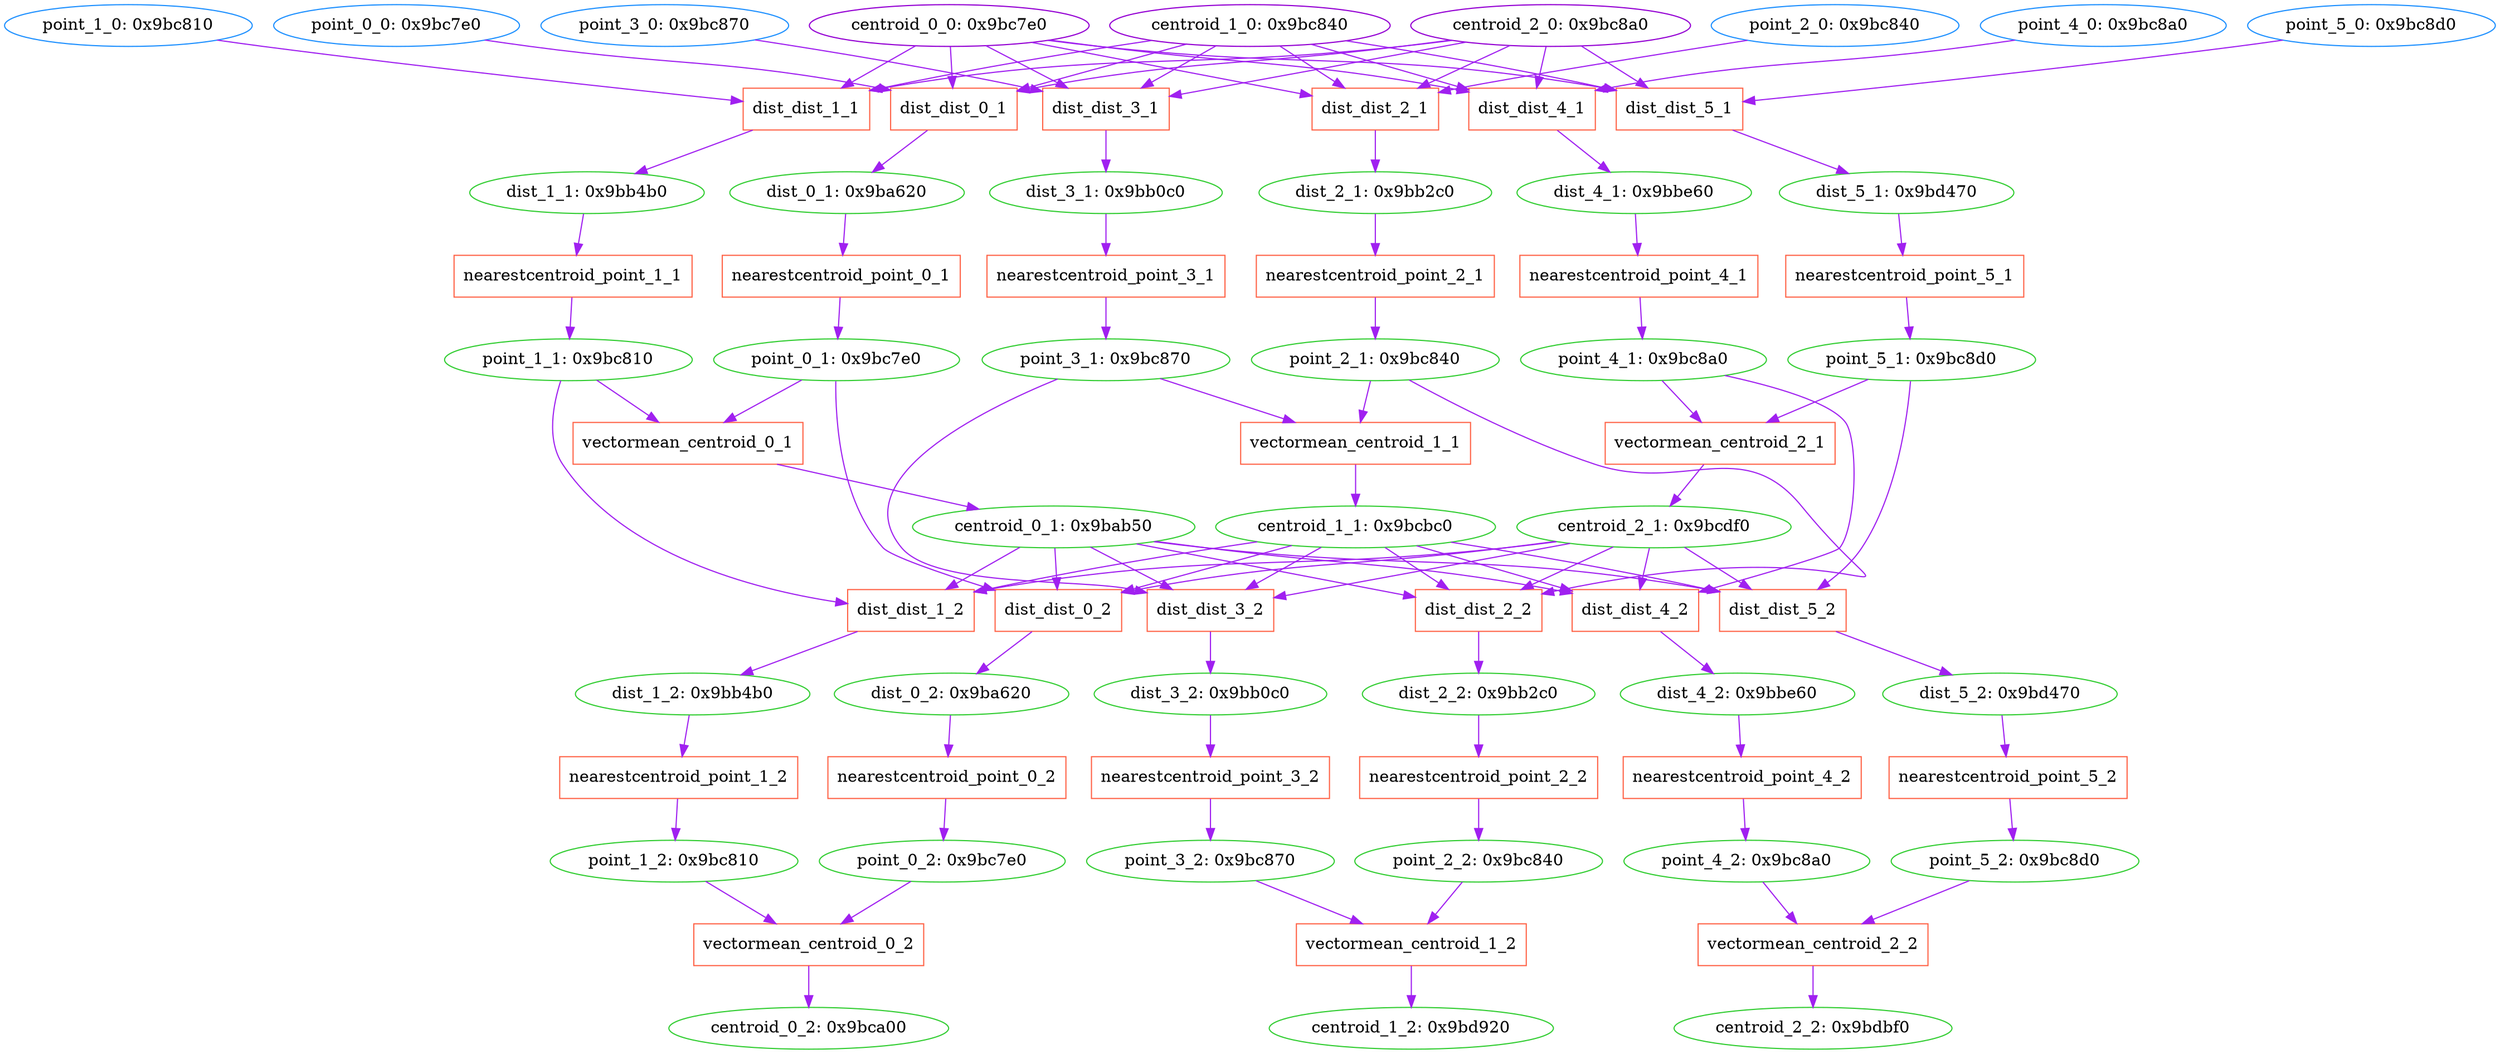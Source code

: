 digraph G {
0 [label="point_0_0: 0x9bc7e0", shape=oval, color=dodgerblue];
1 [label="point_1_0: 0x9bc810", shape=oval, color=dodgerblue];
2 [label="point_2_0: 0x9bc840", shape=oval, color=dodgerblue];
3 [label="point_3_0: 0x9bc870", shape=oval, color=dodgerblue];
4 [label="point_4_0: 0x9bc8a0", shape=oval, color=dodgerblue];
5 [label="point_5_0: 0x9bc8d0", shape=oval, color=dodgerblue];
6 [label="centroid_0_0: 0x9bc7e0", shape=oval, color=darkviolet];
7 [label="centroid_1_0: 0x9bc840", shape=oval, color=darkviolet];
8 [label="centroid_2_0: 0x9bc8a0", shape=oval, color=darkviolet];
9 [label="dist_0_1: 0x9ba620", shape=oval, color=limegreen];
10 [label="dist_dist_0_1", shape=box, color=tomato];
11 [label="point_0_1: 0x9bc7e0", shape=oval, color=limegreen];
12 [label="nearestcentroid_point_0_1", shape=box, color=tomato];
13 [label="dist_1_1: 0x9bb4b0", shape=oval, color=limegreen];
14 [label="dist_dist_1_1", shape=box, color=tomato];
15 [label="point_1_1: 0x9bc810", shape=oval, color=limegreen];
16 [label="nearestcentroid_point_1_1", shape=box, color=tomato];
17 [label="dist_2_1: 0x9bb2c0", shape=oval, color=limegreen];
18 [label="dist_dist_2_1", shape=box, color=tomato];
19 [label="point_2_1: 0x9bc840", shape=oval, color=limegreen];
20 [label="nearestcentroid_point_2_1", shape=box, color=tomato];
21 [label="dist_3_1: 0x9bb0c0", shape=oval, color=limegreen];
22 [label="dist_dist_3_1", shape=box, color=tomato];
23 [label="point_3_1: 0x9bc870", shape=oval, color=limegreen];
24 [label="nearestcentroid_point_3_1", shape=box, color=tomato];
25 [label="dist_4_1: 0x9bbe60", shape=oval, color=limegreen];
26 [label="dist_dist_4_1", shape=box, color=tomato];
27 [label="point_4_1: 0x9bc8a0", shape=oval, color=limegreen];
28 [label="nearestcentroid_point_4_1", shape=box, color=tomato];
29 [label="dist_5_1: 0x9bd470", shape=oval, color=limegreen];
30 [label="dist_dist_5_1", shape=box, color=tomato];
31 [label="point_5_1: 0x9bc8d0", shape=oval, color=limegreen];
32 [label="nearestcentroid_point_5_1", shape=box, color=tomato];
33 [label="centroid_0_1: 0x9bab50", shape=oval, color=limegreen];
34 [label="vectormean_centroid_0_1", shape=box, color=tomato];
35 [label="centroid_1_1: 0x9bcbc0", shape=oval, color=limegreen];
36 [label="vectormean_centroid_1_1", shape=box, color=tomato];
37 [label="centroid_2_1: 0x9bcdf0", shape=oval, color=limegreen];
38 [label="vectormean_centroid_2_1", shape=box, color=tomato];
39 [label="dist_0_2: 0x9ba620", shape=oval, color=limegreen];
40 [label="dist_dist_0_2", shape=box, color=tomato];
41 [label="point_0_2: 0x9bc7e0", shape=oval, color=limegreen];
42 [label="nearestcentroid_point_0_2", shape=box, color=tomato];
43 [label="dist_1_2: 0x9bb4b0", shape=oval, color=limegreen];
44 [label="dist_dist_1_2", shape=box, color=tomato];
45 [label="point_1_2: 0x9bc810", shape=oval, color=limegreen];
46 [label="nearestcentroid_point_1_2", shape=box, color=tomato];
47 [label="dist_2_2: 0x9bb2c0", shape=oval, color=limegreen];
48 [label="dist_dist_2_2", shape=box, color=tomato];
49 [label="point_2_2: 0x9bc840", shape=oval, color=limegreen];
50 [label="nearestcentroid_point_2_2", shape=box, color=tomato];
51 [label="dist_3_2: 0x9bb0c0", shape=oval, color=limegreen];
52 [label="dist_dist_3_2", shape=box, color=tomato];
53 [label="point_3_2: 0x9bc870", shape=oval, color=limegreen];
54 [label="nearestcentroid_point_3_2", shape=box, color=tomato];
55 [label="dist_4_2: 0x9bbe60", shape=oval, color=limegreen];
56 [label="dist_dist_4_2", shape=box, color=tomato];
57 [label="point_4_2: 0x9bc8a0", shape=oval, color=limegreen];
58 [label="nearestcentroid_point_4_2", shape=box, color=tomato];
59 [label="dist_5_2: 0x9bd470", shape=oval, color=limegreen];
60 [label="dist_dist_5_2", shape=box, color=tomato];
61 [label="point_5_2: 0x9bc8d0", shape=oval, color=limegreen];
62 [label="nearestcentroid_point_5_2", shape=box, color=tomato];
63 [label="centroid_0_2: 0x9bca00", shape=oval, color=limegreen];
64 [label="vectormean_centroid_0_2", shape=box, color=tomato];
65 [label="centroid_1_2: 0x9bd920", shape=oval, color=limegreen];
66 [label="vectormean_centroid_1_2", shape=box, color=tomato];
67 [label="centroid_2_2: 0x9bdbf0", shape=oval, color=limegreen];
68 [label="vectormean_centroid_2_2", shape=box, color=tomato];
10->9  [color=purple]
 [label=""];
6->10  [color=purple]
 [label=""];
7->10  [color=purple]
 [label=""];
8->10  [color=purple]
 [label=""];
0->10  [color=purple]
 [label=""];
12->11  [color=purple]
 [label=""];
9->12  [color=purple]
 [label=""];
14->13  [color=purple]
 [label=""];
6->14  [color=purple]
 [label=""];
7->14  [color=purple]
 [label=""];
8->14  [color=purple]
 [label=""];
1->14  [color=purple]
 [label=""];
16->15  [color=purple]
 [label=""];
13->16  [color=purple]
 [label=""];
18->17  [color=purple]
 [label=""];
6->18  [color=purple]
 [label=""];
7->18  [color=purple]
 [label=""];
8->18  [color=purple]
 [label=""];
2->18  [color=purple]
 [label=""];
20->19  [color=purple]
 [label=""];
17->20  [color=purple]
 [label=""];
22->21  [color=purple]
 [label=""];
6->22  [color=purple]
 [label=""];
7->22  [color=purple]
 [label=""];
8->22  [color=purple]
 [label=""];
3->22  [color=purple]
 [label=""];
24->23  [color=purple]
 [label=""];
21->24  [color=purple]
 [label=""];
26->25  [color=purple]
 [label=""];
6->26  [color=purple]
 [label=""];
7->26  [color=purple]
 [label=""];
8->26  [color=purple]
 [label=""];
4->26  [color=purple]
 [label=""];
28->27  [color=purple]
 [label=""];
25->28  [color=purple]
 [label=""];
30->29  [color=purple]
 [label=""];
6->30  [color=purple]
 [label=""];
7->30  [color=purple]
 [label=""];
8->30  [color=purple]
 [label=""];
5->30  [color=purple]
 [label=""];
32->31  [color=purple]
 [label=""];
29->32  [color=purple]
 [label=""];
34->33  [color=purple]
 [label=""];
11->34  [color=purple]
 [label=""];
15->34  [color=purple]
 [label=""];
36->35  [color=purple]
 [label=""];
19->36  [color=purple]
 [label=""];
23->36  [color=purple]
 [label=""];
38->37  [color=purple]
 [label=""];
27->38  [color=purple]
 [label=""];
31->38  [color=purple]
 [label=""];
40->39  [color=purple]
 [label=""];
33->40  [color=purple]
 [label=""];
35->40  [color=purple]
 [label=""];
37->40  [color=purple]
 [label=""];
11->40  [color=purple]
 [label=""];
42->41  [color=purple]
 [label=""];
39->42  [color=purple]
 [label=""];
44->43  [color=purple]
 [label=""];
33->44  [color=purple]
 [label=""];
35->44  [color=purple]
 [label=""];
37->44  [color=purple]
 [label=""];
15->44  [color=purple]
 [label=""];
46->45  [color=purple]
 [label=""];
43->46  [color=purple]
 [label=""];
48->47  [color=purple]
 [label=""];
33->48  [color=purple]
 [label=""];
35->48  [color=purple]
 [label=""];
37->48  [color=purple]
 [label=""];
19->48  [color=purple]
 [label=""];
50->49  [color=purple]
 [label=""];
47->50  [color=purple]
 [label=""];
52->51  [color=purple]
 [label=""];
33->52  [color=purple]
 [label=""];
35->52  [color=purple]
 [label=""];
37->52  [color=purple]
 [label=""];
23->52  [color=purple]
 [label=""];
54->53  [color=purple]
 [label=""];
51->54  [color=purple]
 [label=""];
56->55  [color=purple]
 [label=""];
33->56  [color=purple]
 [label=""];
35->56  [color=purple]
 [label=""];
37->56  [color=purple]
 [label=""];
27->56  [color=purple]
 [label=""];
58->57  [color=purple]
 [label=""];
55->58  [color=purple]
 [label=""];
60->59  [color=purple]
 [label=""];
33->60  [color=purple]
 [label=""];
35->60  [color=purple]
 [label=""];
37->60  [color=purple]
 [label=""];
31->60  [color=purple]
 [label=""];
62->61  [color=purple]
 [label=""];
59->62  [color=purple]
 [label=""];
64->63  [color=purple]
 [label=""];
41->64  [color=purple]
 [label=""];
45->64  [color=purple]
 [label=""];
66->65  [color=purple]
 [label=""];
49->66  [color=purple]
 [label=""];
53->66  [color=purple]
 [label=""];
68->67  [color=purple]
 [label=""];
57->68  [color=purple]
 [label=""];
61->68  [color=purple]
 [label=""];
}
